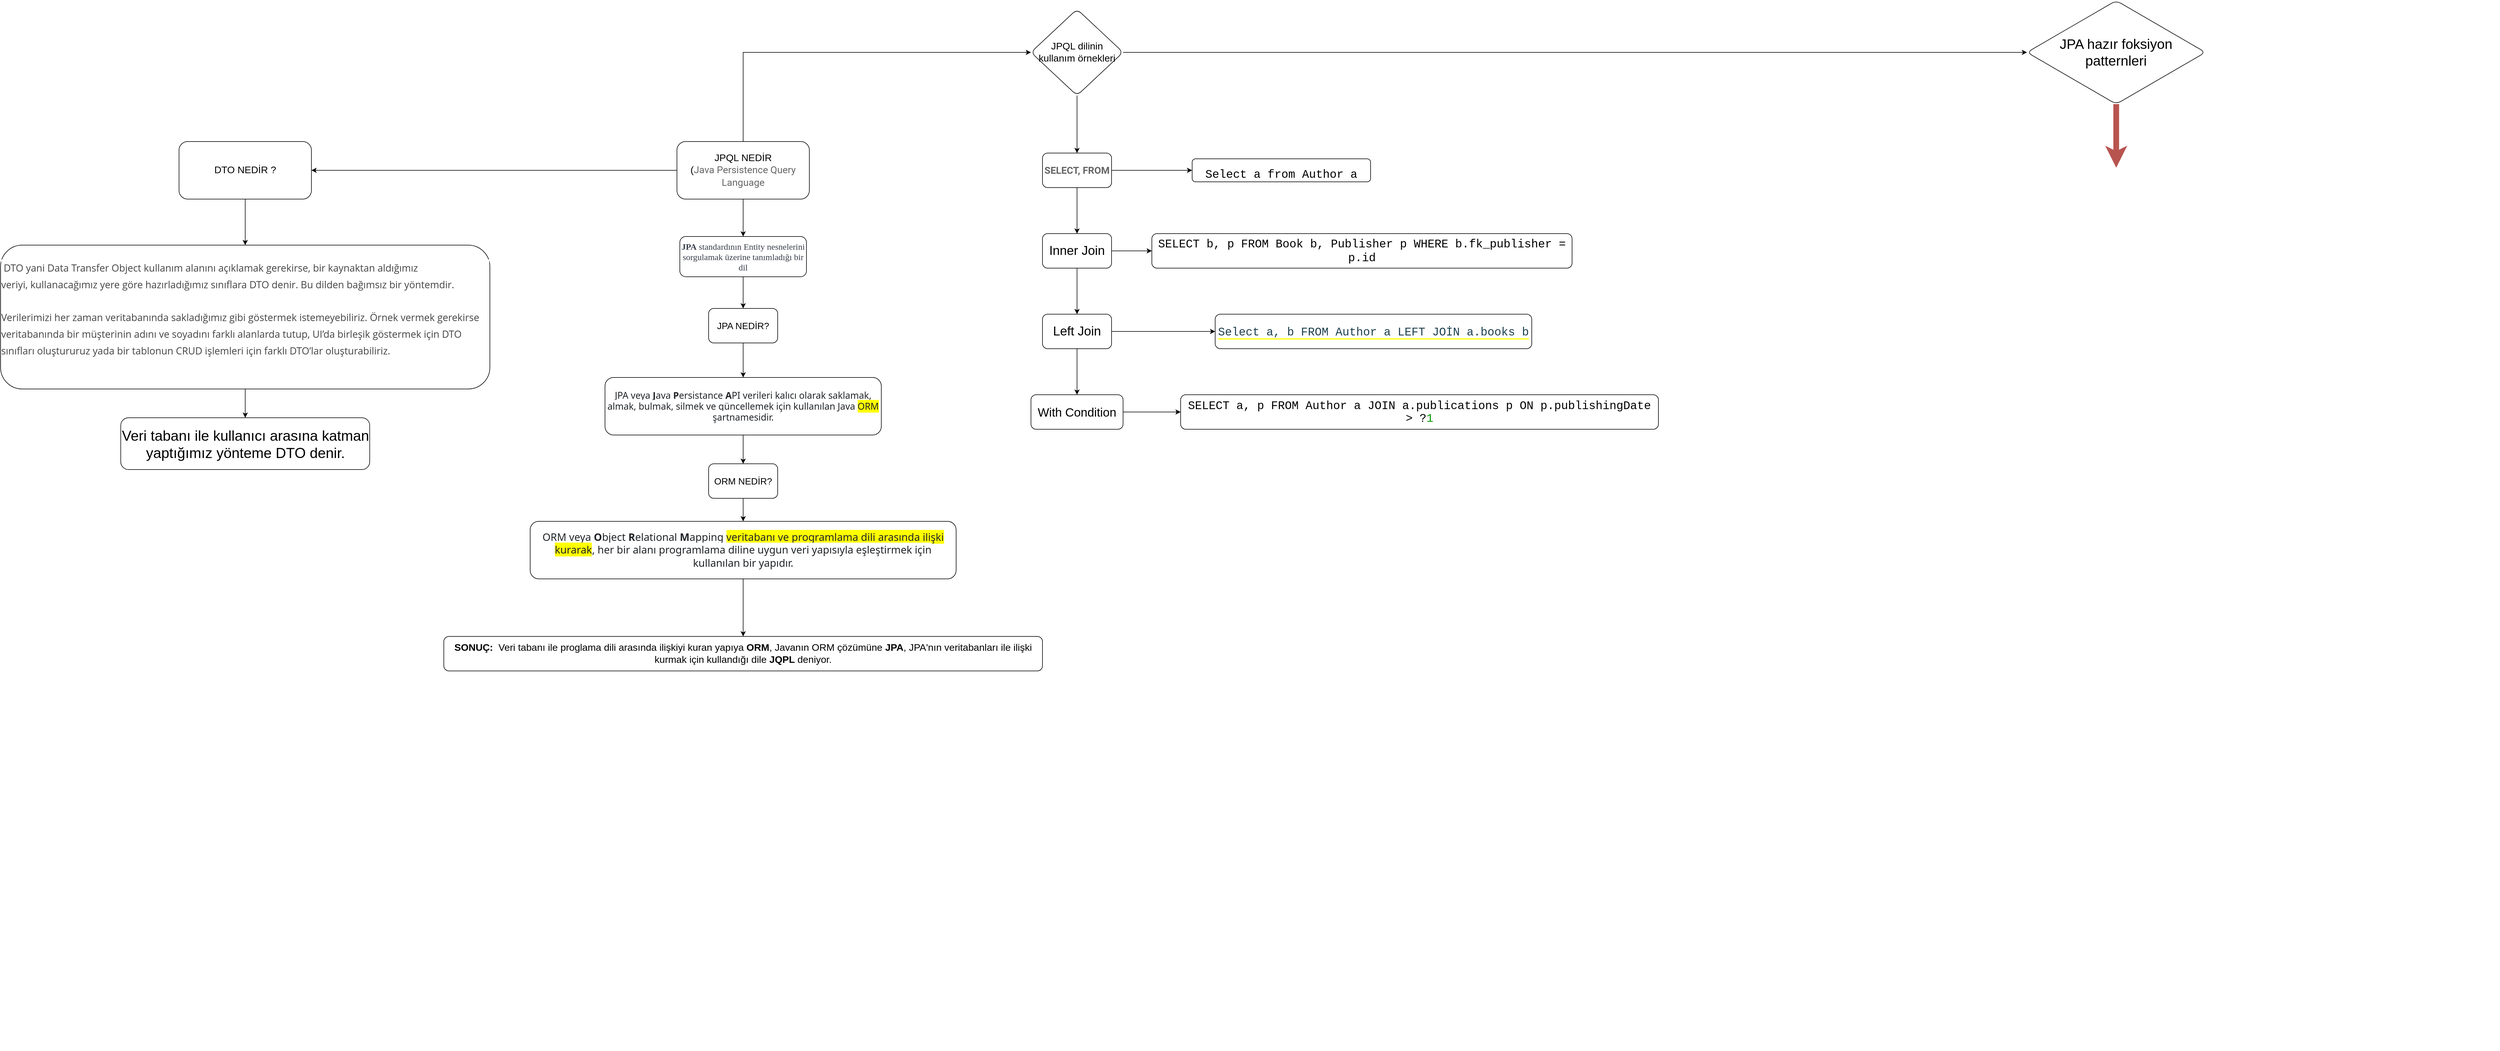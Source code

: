 <mxfile version="20.6.0" type="github"><diagram id="MoTfBnmZf9Ij9B0GCMqN" name="Sayfa -1"><mxGraphModel dx="3076" dy="762" grid="1" gridSize="10" guides="1" tooltips="1" connect="1" arrows="1" fold="1" page="1" pageScale="1" pageWidth="827" pageHeight="1169" math="0" shadow="0"><root><mxCell id="0"/><mxCell id="1" parent="0"/><mxCell id="BmFgDKZu10yIBnFL8P3j-3" value="" style="edgeStyle=orthogonalEdgeStyle;rounded=0;orthogonalLoop=1;jettySize=auto;html=1;" parent="1" source="BmFgDKZu10yIBnFL8P3j-1" target="BmFgDKZu10yIBnFL8P3j-2" edge="1"><mxGeometry relative="1" as="geometry"/></mxCell><mxCell id="BmFgDKZu10yIBnFL8P3j-17" value="" style="edgeStyle=orthogonalEdgeStyle;rounded=0;orthogonalLoop=1;jettySize=auto;html=1;fontSize=17;" parent="1" source="BmFgDKZu10yIBnFL8P3j-1" target="BmFgDKZu10yIBnFL8P3j-16" edge="1"><mxGeometry relative="1" as="geometry"><Array as="points"><mxPoint x="290" y="360"/></Array></mxGeometry></mxCell><mxCell id="BmFgDKZu10yIBnFL8P3j-25" value="" style="edgeStyle=orthogonalEdgeStyle;rounded=0;orthogonalLoop=1;jettySize=auto;html=1;fontSize=17;" parent="1" source="BmFgDKZu10yIBnFL8P3j-1" target="BmFgDKZu10yIBnFL8P3j-24" edge="1"><mxGeometry relative="1" as="geometry"/></mxCell><mxCell id="BmFgDKZu10yIBnFL8P3j-1" value="&lt;font style=&quot;font-size: 17px;&quot;&gt;JPQL NEDİR&lt;br&gt;(&lt;span style=&quot;color: rgb(102, 102, 102); font-family: Roboto, sans-serif; text-align: start; background-color: rgb(255, 255, 255);&quot;&gt;Java Persistence Query Language&lt;/span&gt;&lt;/font&gt;" style="rounded=1;whiteSpace=wrap;html=1;" parent="1" vertex="1"><mxGeometry x="175" y="515" width="230" height="100" as="geometry"/></mxCell><mxCell id="BmFgDKZu10yIBnFL8P3j-5" value="" style="edgeStyle=orthogonalEdgeStyle;rounded=0;orthogonalLoop=1;jettySize=auto;html=1;" parent="1" source="BmFgDKZu10yIBnFL8P3j-2" target="BmFgDKZu10yIBnFL8P3j-4" edge="1"><mxGeometry relative="1" as="geometry"/></mxCell><mxCell id="BmFgDKZu10yIBnFL8P3j-2" value="&lt;font style=&quot;font-size: 15px;&quot;&gt;&lt;span style=&quot;box-sizing: border-box; font-weight: 700; color: rgb(55, 61, 73); font-family: Georgia, Cambria, serif; text-align: start; background-color: rgb(255, 255, 255);&quot;&gt;JPA&lt;/span&gt;&lt;span style=&quot;color: rgb(55, 61, 73); font-family: Georgia, Cambria, serif; text-align: start; background-color: rgb(255, 255, 255);&quot;&gt;&amp;nbsp;standardının Entity nesnelerini sorgulamak üzerine tanımladığı bir dil&lt;/span&gt;&lt;/font&gt;" style="rounded=1;whiteSpace=wrap;html=1;" parent="1" vertex="1"><mxGeometry x="180" y="680" width="220" height="70" as="geometry"/></mxCell><mxCell id="BmFgDKZu10yIBnFL8P3j-7" value="" style="edgeStyle=orthogonalEdgeStyle;rounded=0;orthogonalLoop=1;jettySize=auto;html=1;" parent="1" source="BmFgDKZu10yIBnFL8P3j-4" target="BmFgDKZu10yIBnFL8P3j-6" edge="1"><mxGeometry relative="1" as="geometry"/></mxCell><mxCell id="BmFgDKZu10yIBnFL8P3j-4" value="&lt;font style=&quot;font-size: 16px;&quot;&gt;JPA NEDİR?&lt;/font&gt;" style="whiteSpace=wrap;html=1;rounded=1;" parent="1" vertex="1"><mxGeometry x="230" y="805" width="120" height="60" as="geometry"/></mxCell><mxCell id="BmFgDKZu10yIBnFL8P3j-9" value="" style="edgeStyle=orthogonalEdgeStyle;rounded=0;orthogonalLoop=1;jettySize=auto;html=1;" parent="1" source="BmFgDKZu10yIBnFL8P3j-6" target="BmFgDKZu10yIBnFL8P3j-8" edge="1"><mxGeometry relative="1" as="geometry"/></mxCell><mxCell id="BmFgDKZu10yIBnFL8P3j-6" value="&lt;font style=&quot;font-size: 16px;&quot;&gt;&lt;span style=&quot;color: rgb(33, 37, 41); font-family: system-ui, -apple-system, &amp;quot;Segoe UI&amp;quot;, Roboto, &amp;quot;Helvetica Neue&amp;quot;, &amp;quot;Noto Sans&amp;quot;, &amp;quot;Liberation Sans&amp;quot;, Arial, sans-serif, &amp;quot;Apple Color Emoji&amp;quot;, &amp;quot;Segoe UI Emoji&amp;quot;, &amp;quot;Segoe UI Symbol&amp;quot;, &amp;quot;Noto Color Emoji&amp;quot;; text-align: start; background-color: rgb(255, 255, 255);&quot;&gt;JPA veya&amp;nbsp;&lt;/span&gt;&lt;span style=&quot;box-sizing: border-box; font-weight: bolder; color: rgb(33, 37, 41); font-family: system-ui, -apple-system, &amp;quot;Segoe UI&amp;quot;, Roboto, &amp;quot;Helvetica Neue&amp;quot;, &amp;quot;Noto Sans&amp;quot;, &amp;quot;Liberation Sans&amp;quot;, Arial, sans-serif, &amp;quot;Apple Color Emoji&amp;quot;, &amp;quot;Segoe UI Emoji&amp;quot;, &amp;quot;Segoe UI Symbol&amp;quot;, &amp;quot;Noto Color Emoji&amp;quot;; text-align: start; background-color: rgb(255, 255, 255);&quot;&gt;J&lt;/span&gt;&lt;span style=&quot;color: rgb(33, 37, 41); font-family: system-ui, -apple-system, &amp;quot;Segoe UI&amp;quot;, Roboto, &amp;quot;Helvetica Neue&amp;quot;, &amp;quot;Noto Sans&amp;quot;, &amp;quot;Liberation Sans&amp;quot;, Arial, sans-serif, &amp;quot;Apple Color Emoji&amp;quot;, &amp;quot;Segoe UI Emoji&amp;quot;, &amp;quot;Segoe UI Symbol&amp;quot;, &amp;quot;Noto Color Emoji&amp;quot;; text-align: start; background-color: rgb(255, 255, 255);&quot;&gt;ava&amp;nbsp;&lt;/span&gt;&lt;span style=&quot;box-sizing: border-box; font-weight: bolder; color: rgb(33, 37, 41); font-family: system-ui, -apple-system, &amp;quot;Segoe UI&amp;quot;, Roboto, &amp;quot;Helvetica Neue&amp;quot;, &amp;quot;Noto Sans&amp;quot;, &amp;quot;Liberation Sans&amp;quot;, Arial, sans-serif, &amp;quot;Apple Color Emoji&amp;quot;, &amp;quot;Segoe UI Emoji&amp;quot;, &amp;quot;Segoe UI Symbol&amp;quot;, &amp;quot;Noto Color Emoji&amp;quot;; text-align: start; background-color: rgb(255, 255, 255);&quot;&gt;P&lt;/span&gt;&lt;span style=&quot;color: rgb(33, 37, 41); font-family: system-ui, -apple-system, &amp;quot;Segoe UI&amp;quot;, Roboto, &amp;quot;Helvetica Neue&amp;quot;, &amp;quot;Noto Sans&amp;quot;, &amp;quot;Liberation Sans&amp;quot;, Arial, sans-serif, &amp;quot;Apple Color Emoji&amp;quot;, &amp;quot;Segoe UI Emoji&amp;quot;, &amp;quot;Segoe UI Symbol&amp;quot;, &amp;quot;Noto Color Emoji&amp;quot;; text-align: start; background-color: rgb(255, 255, 255);&quot;&gt;ersistance&amp;nbsp;&lt;/span&gt;&lt;span style=&quot;box-sizing: border-box; font-weight: bolder; color: rgb(33, 37, 41); font-family: system-ui, -apple-system, &amp;quot;Segoe UI&amp;quot;, Roboto, &amp;quot;Helvetica Neue&amp;quot;, &amp;quot;Noto Sans&amp;quot;, &amp;quot;Liberation Sans&amp;quot;, Arial, sans-serif, &amp;quot;Apple Color Emoji&amp;quot;, &amp;quot;Segoe UI Emoji&amp;quot;, &amp;quot;Segoe UI Symbol&amp;quot;, &amp;quot;Noto Color Emoji&amp;quot;; text-align: start; background-color: rgb(255, 255, 255);&quot;&gt;A&lt;/span&gt;&lt;span style=&quot;color: rgb(33, 37, 41); font-family: system-ui, -apple-system, &amp;quot;Segoe UI&amp;quot;, Roboto, &amp;quot;Helvetica Neue&amp;quot;, &amp;quot;Noto Sans&amp;quot;, &amp;quot;Liberation Sans&amp;quot;, Arial, sans-serif, &amp;quot;Apple Color Emoji&amp;quot;, &amp;quot;Segoe UI Emoji&amp;quot;, &amp;quot;Segoe UI Symbol&amp;quot;, &amp;quot;Noto Color Emoji&amp;quot;; text-align: start; background-color: rgb(255, 255, 255);&quot;&gt;PI verileri kalıcı olarak saklamak, almak, bulmak, silmek ve güncellemek için kullanılan Java &lt;/span&gt;&lt;span style=&quot;color: rgb(33, 37, 41); font-family: system-ui, -apple-system, &amp;quot;Segoe UI&amp;quot;, Roboto, &amp;quot;Helvetica Neue&amp;quot;, &amp;quot;Noto Sans&amp;quot;, &amp;quot;Liberation Sans&amp;quot;, Arial, sans-serif, &amp;quot;Apple Color Emoji&amp;quot;, &amp;quot;Segoe UI Emoji&amp;quot;, &amp;quot;Segoe UI Symbol&amp;quot;, &amp;quot;Noto Color Emoji&amp;quot;; text-align: start; background-color: rgb(255, 255, 0);&quot;&gt;ORM &lt;/span&gt;&lt;span style=&quot;color: rgb(33, 37, 41); font-family: system-ui, -apple-system, &amp;quot;Segoe UI&amp;quot;, Roboto, &amp;quot;Helvetica Neue&amp;quot;, &amp;quot;Noto Sans&amp;quot;, &amp;quot;Liberation Sans&amp;quot;, Arial, sans-serif, &amp;quot;Apple Color Emoji&amp;quot;, &amp;quot;Segoe UI Emoji&amp;quot;, &amp;quot;Segoe UI Symbol&amp;quot;, &amp;quot;Noto Color Emoji&amp;quot;; text-align: start; background-color: rgb(255, 255, 255);&quot;&gt;şartnamesidir.&lt;/span&gt;&lt;/font&gt;" style="whiteSpace=wrap;html=1;rounded=1;" parent="1" vertex="1"><mxGeometry x="50" y="925" width="480" height="100" as="geometry"/></mxCell><mxCell id="BmFgDKZu10yIBnFL8P3j-11" value="" style="edgeStyle=orthogonalEdgeStyle;rounded=0;orthogonalLoop=1;jettySize=auto;html=1;fontSize=16;" parent="1" source="BmFgDKZu10yIBnFL8P3j-8" target="BmFgDKZu10yIBnFL8P3j-10" edge="1"><mxGeometry relative="1" as="geometry"/></mxCell><mxCell id="BmFgDKZu10yIBnFL8P3j-8" value="&lt;font style=&quot;font-size: 16px;&quot;&gt;ORM NEDİR?&lt;/font&gt;" style="whiteSpace=wrap;html=1;rounded=1;" parent="1" vertex="1"><mxGeometry x="230" y="1075" width="120" height="60" as="geometry"/></mxCell><mxCell id="BmFgDKZu10yIBnFL8P3j-13" value="" style="edgeStyle=orthogonalEdgeStyle;rounded=0;orthogonalLoop=1;jettySize=auto;html=1;fontSize=18;" parent="1" source="BmFgDKZu10yIBnFL8P3j-10" target="BmFgDKZu10yIBnFL8P3j-12" edge="1"><mxGeometry relative="1" as="geometry"/></mxCell><mxCell id="BmFgDKZu10yIBnFL8P3j-10" value="&lt;font style=&quot;font-size: 18px;&quot;&gt;&lt;span style=&quot;color: rgb(33, 37, 41); font-family: system-ui, -apple-system, &amp;quot;Segoe UI&amp;quot;, Roboto, &amp;quot;Helvetica Neue&amp;quot;, &amp;quot;Noto Sans&amp;quot;, &amp;quot;Liberation Sans&amp;quot;, Arial, sans-serif, &amp;quot;Apple Color Emoji&amp;quot;, &amp;quot;Segoe UI Emoji&amp;quot;, &amp;quot;Segoe UI Symbol&amp;quot;, &amp;quot;Noto Color Emoji&amp;quot;; text-align: start; background-color: rgb(255, 255, 255);&quot;&gt;ORM veya&amp;nbsp;&lt;/span&gt;&lt;span style=&quot;box-sizing: border-box; font-weight: bolder; color: rgb(33, 37, 41); font-family: system-ui, -apple-system, &amp;quot;Segoe UI&amp;quot;, Roboto, &amp;quot;Helvetica Neue&amp;quot;, &amp;quot;Noto Sans&amp;quot;, &amp;quot;Liberation Sans&amp;quot;, Arial, sans-serif, &amp;quot;Apple Color Emoji&amp;quot;, &amp;quot;Segoe UI Emoji&amp;quot;, &amp;quot;Segoe UI Symbol&amp;quot;, &amp;quot;Noto Color Emoji&amp;quot;; text-align: start; background-color: rgb(255, 255, 255);&quot;&gt;O&lt;/span&gt;&lt;span style=&quot;color: rgb(33, 37, 41); font-family: system-ui, -apple-system, &amp;quot;Segoe UI&amp;quot;, Roboto, &amp;quot;Helvetica Neue&amp;quot;, &amp;quot;Noto Sans&amp;quot;, &amp;quot;Liberation Sans&amp;quot;, Arial, sans-serif, &amp;quot;Apple Color Emoji&amp;quot;, &amp;quot;Segoe UI Emoji&amp;quot;, &amp;quot;Segoe UI Symbol&amp;quot;, &amp;quot;Noto Color Emoji&amp;quot;; text-align: start; background-color: rgb(255, 255, 255);&quot;&gt;bject&amp;nbsp;&lt;/span&gt;&lt;span style=&quot;box-sizing: border-box; font-weight: bolder; color: rgb(33, 37, 41); font-family: system-ui, -apple-system, &amp;quot;Segoe UI&amp;quot;, Roboto, &amp;quot;Helvetica Neue&amp;quot;, &amp;quot;Noto Sans&amp;quot;, &amp;quot;Liberation Sans&amp;quot;, Arial, sans-serif, &amp;quot;Apple Color Emoji&amp;quot;, &amp;quot;Segoe UI Emoji&amp;quot;, &amp;quot;Segoe UI Symbol&amp;quot;, &amp;quot;Noto Color Emoji&amp;quot;; text-align: start; background-color: rgb(255, 255, 255);&quot;&gt;R&lt;/span&gt;&lt;span style=&quot;color: rgb(33, 37, 41); font-family: system-ui, -apple-system, &amp;quot;Segoe UI&amp;quot;, Roboto, &amp;quot;Helvetica Neue&amp;quot;, &amp;quot;Noto Sans&amp;quot;, &amp;quot;Liberation Sans&amp;quot;, Arial, sans-serif, &amp;quot;Apple Color Emoji&amp;quot;, &amp;quot;Segoe UI Emoji&amp;quot;, &amp;quot;Segoe UI Symbol&amp;quot;, &amp;quot;Noto Color Emoji&amp;quot;; text-align: start; background-color: rgb(255, 255, 255);&quot;&gt;elational&amp;nbsp;&lt;/span&gt;&lt;span style=&quot;box-sizing: border-box; font-weight: bolder; color: rgb(33, 37, 41); font-family: system-ui, -apple-system, &amp;quot;Segoe UI&amp;quot;, Roboto, &amp;quot;Helvetica Neue&amp;quot;, &amp;quot;Noto Sans&amp;quot;, &amp;quot;Liberation Sans&amp;quot;, Arial, sans-serif, &amp;quot;Apple Color Emoji&amp;quot;, &amp;quot;Segoe UI Emoji&amp;quot;, &amp;quot;Segoe UI Symbol&amp;quot;, &amp;quot;Noto Color Emoji&amp;quot;; text-align: start; background-color: rgb(255, 255, 255);&quot;&gt;M&lt;/span&gt;&lt;span style=&quot;color: rgb(33, 37, 41); font-family: system-ui, -apple-system, &amp;quot;Segoe UI&amp;quot;, Roboto, &amp;quot;Helvetica Neue&amp;quot;, &amp;quot;Noto Sans&amp;quot;, &amp;quot;Liberation Sans&amp;quot;, Arial, sans-serif, &amp;quot;Apple Color Emoji&amp;quot;, &amp;quot;Segoe UI Emoji&amp;quot;, &amp;quot;Segoe UI Symbol&amp;quot;, &amp;quot;Noto Color Emoji&amp;quot;; text-align: start; background-color: rgb(255, 255, 255);&quot;&gt;apping &lt;/span&gt;&lt;span style=&quot;color: rgb(33, 37, 41); font-family: system-ui, -apple-system, &amp;quot;Segoe UI&amp;quot;, Roboto, &amp;quot;Helvetica Neue&amp;quot;, &amp;quot;Noto Sans&amp;quot;, &amp;quot;Liberation Sans&amp;quot;, Arial, sans-serif, &amp;quot;Apple Color Emoji&amp;quot;, &amp;quot;Segoe UI Emoji&amp;quot;, &amp;quot;Segoe UI Symbol&amp;quot;, &amp;quot;Noto Color Emoji&amp;quot;; text-align: start; background-color: rgb(255, 255, 0);&quot;&gt;veritabanı ve programlama dili arasında ilişki kurarak&lt;/span&gt;&lt;span style=&quot;color: rgb(33, 37, 41); font-family: system-ui, -apple-system, &amp;quot;Segoe UI&amp;quot;, Roboto, &amp;quot;Helvetica Neue&amp;quot;, &amp;quot;Noto Sans&amp;quot;, &amp;quot;Liberation Sans&amp;quot;, Arial, sans-serif, &amp;quot;Apple Color Emoji&amp;quot;, &amp;quot;Segoe UI Emoji&amp;quot;, &amp;quot;Segoe UI Symbol&amp;quot;, &amp;quot;Noto Color Emoji&amp;quot;; text-align: start; background-color: rgb(255, 255, 255);&quot;&gt;, her bir alanı programlama diline uygun veri yapısıyla eşleştirmek için kullanılan bir yapıdır.&lt;/span&gt;&lt;/font&gt;" style="whiteSpace=wrap;html=1;rounded=1;" parent="1" vertex="1"><mxGeometry x="-80" y="1175" width="740" height="100" as="geometry"/></mxCell><mxCell id="BmFgDKZu10yIBnFL8P3j-12" value="&lt;font style=&quot;font-size: 17px;&quot;&gt;&lt;b&gt;SONUÇ:&amp;nbsp; &lt;/b&gt;Veri tabanı ile proglama dili arasında ilişkiyi kuran yapıya &lt;b&gt;ORM&lt;/b&gt;, Javanın ORM çözümüne &lt;b&gt;JPA&lt;/b&gt;, JPA'nın veritabanları ile ilişki kurmak için kullandığı dile &lt;b&gt;JQPL &lt;/b&gt;deniyor.&lt;/font&gt;" style="whiteSpace=wrap;html=1;rounded=1;" parent="1" vertex="1"><mxGeometry x="-230" y="1375" width="1040" height="60" as="geometry"/></mxCell><mxCell id="BmFgDKZu10yIBnFL8P3j-19" value="" style="edgeStyle=orthogonalEdgeStyle;rounded=0;orthogonalLoop=1;jettySize=auto;html=1;fontSize=17;" parent="1" source="BmFgDKZu10yIBnFL8P3j-16" target="BmFgDKZu10yIBnFL8P3j-18" edge="1"><mxGeometry relative="1" as="geometry"/></mxCell><mxCell id="Ut6Qgp-Mbqh65ir8Bbrm-2" value="" style="edgeStyle=orthogonalEdgeStyle;rounded=0;orthogonalLoop=1;jettySize=auto;html=1;" parent="1" source="BmFgDKZu10yIBnFL8P3j-16" target="Ut6Qgp-Mbqh65ir8Bbrm-1" edge="1"><mxGeometry relative="1" as="geometry"/></mxCell><mxCell id="BmFgDKZu10yIBnFL8P3j-16" value="&lt;font style=&quot;font-size: 17px;&quot;&gt;JPQL dilinin kullanım örnekleri&lt;/font&gt;" style="rhombus;whiteSpace=wrap;html=1;rounded=1;" parent="1" vertex="1"><mxGeometry x="790" y="285" width="160" height="150" as="geometry"/></mxCell><mxCell id="BmFgDKZu10yIBnFL8P3j-21" value="" style="edgeStyle=orthogonalEdgeStyle;rounded=0;orthogonalLoop=1;jettySize=auto;html=1;fontSize=17;" parent="1" source="BmFgDKZu10yIBnFL8P3j-18" target="BmFgDKZu10yIBnFL8P3j-20" edge="1"><mxGeometry relative="1" as="geometry"/></mxCell><mxCell id="BmFgDKZu10yIBnFL8P3j-23" value="" style="edgeStyle=orthogonalEdgeStyle;rounded=0;orthogonalLoop=1;jettySize=auto;html=1;fontSize=17;" parent="1" source="BmFgDKZu10yIBnFL8P3j-18" target="BmFgDKZu10yIBnFL8P3j-22" edge="1"><mxGeometry relative="1" as="geometry"/></mxCell><mxCell id="BmFgDKZu10yIBnFL8P3j-18" value="&lt;strong style=&quot;box-sizing: border-box; margin: 0px; padding: 0px; color: rgb(102, 102, 102); font-family: Roboto, sans-serif; font-size: 17px; text-align: start; background-color: rgb(255, 255, 255);&quot;&gt;SELECT, FROM&lt;/strong&gt;" style="whiteSpace=wrap;html=1;rounded=1;" parent="1" vertex="1"><mxGeometry x="810" y="535" width="120" height="60" as="geometry"/></mxCell><mxCell id="BmFgDKZu10yIBnFL8P3j-31" value="" style="edgeStyle=orthogonalEdgeStyle;rounded=0;orthogonalLoop=1;jettySize=auto;html=1;fontSize=22;" parent="1" source="BmFgDKZu10yIBnFL8P3j-20" target="BmFgDKZu10yIBnFL8P3j-30" edge="1"><mxGeometry relative="1" as="geometry"/></mxCell><mxCell id="BmFgDKZu10yIBnFL8P3j-33" value="" style="edgeStyle=orthogonalEdgeStyle;rounded=0;orthogonalLoop=1;jettySize=auto;html=1;fontSize=22;" parent="1" source="BmFgDKZu10yIBnFL8P3j-20" target="BmFgDKZu10yIBnFL8P3j-32" edge="1"><mxGeometry relative="1" as="geometry"/></mxCell><mxCell id="BmFgDKZu10yIBnFL8P3j-20" value="&lt;font style=&quot;font-size: 22px;&quot;&gt;Inner Join&lt;/font&gt;" style="whiteSpace=wrap;html=1;rounded=1;" parent="1" vertex="1"><mxGeometry x="810" y="675" width="120" height="60" as="geometry"/></mxCell><mxCell id="BmFgDKZu10yIBnFL8P3j-22" value="&lt;br&gt;&lt;div style=&quot;text-align: left;&quot;&gt;&lt;font face=&quot;Monaco, consolas, bitstream vera sans mono, courier new, Courier, monospace&quot;&gt;&lt;span style=&quot;font-size: 20px; background-color: rgb(255, 255, 255);&quot;&gt;Select a from Author a&lt;/span&gt;&lt;/font&gt;&lt;/div&gt;" style="whiteSpace=wrap;html=1;rounded=1;" parent="1" vertex="1"><mxGeometry x="1070" y="545" width="310" height="40" as="geometry"/></mxCell><mxCell id="BmFgDKZu10yIBnFL8P3j-27" value="" style="edgeStyle=orthogonalEdgeStyle;rounded=0;orthogonalLoop=1;jettySize=auto;html=1;fontSize=17;" parent="1" source="BmFgDKZu10yIBnFL8P3j-24" target="BmFgDKZu10yIBnFL8P3j-26" edge="1"><mxGeometry relative="1" as="geometry"/></mxCell><mxCell id="BmFgDKZu10yIBnFL8P3j-24" value="&lt;span style=&quot;font-size: 17px;&quot;&gt;DTO NEDİR ?&lt;/span&gt;" style="rounded=1;whiteSpace=wrap;html=1;" parent="1" vertex="1"><mxGeometry x="-690" y="515" width="230" height="100" as="geometry"/></mxCell><mxCell id="BmFgDKZu10yIBnFL8P3j-29" value="" style="edgeStyle=orthogonalEdgeStyle;rounded=0;orthogonalLoop=1;jettySize=auto;html=1;fontSize=17;" parent="1" source="BmFgDKZu10yIBnFL8P3j-26" target="BmFgDKZu10yIBnFL8P3j-28" edge="1"><mxGeometry relative="1" as="geometry"/></mxCell><mxCell id="BmFgDKZu10yIBnFL8P3j-26" value="&lt;p style=&quot;margin: 0px 0px 1.714rem; padding: 0px; border: 0px; vertical-align: baseline; line-height: 1.714; color: rgb(68, 68, 68); font-family: &amp;quot;Open Sans&amp;quot;, Helvetica, Arial, sans-serif; text-align: start; background-color: rgb(255, 255, 255); font-size: 17px;&quot;&gt;&lt;font style=&quot;font-size: 17px;&quot;&gt;&amp;nbsp;DTO yani Data Transfer Object kullanım alanını açıklamak gerekirse, bir kaynaktan aldığımız veriyi,&amp;nbsp;&lt;/font&gt;kullanacağımız yere göre hazırladığımız sınıflara DTO denir. Bu dilden bağımsız bir yöntemdir.&lt;/p&gt;&lt;font style=&quot;font-size: 17px;&quot;&gt;&lt;span style=&quot;margin: 0px; padding: 0px; border: 0px; vertical-align: baseline; color: rgb(68, 68, 68); font-family: &amp;quot;Open Sans&amp;quot;, Helvetica, Arial, sans-serif; text-align: start; background-color: rgb(255, 255, 255);&quot; id=&quot;more-654&quot;&gt;&lt;/span&gt;&lt;span style=&quot;color: rgb(68, 68, 68); font-family: &amp;quot;Open Sans&amp;quot;, Helvetica, Arial, sans-serif; text-align: start; background-color: rgb(255, 255, 255);&quot;&gt;&lt;/span&gt;&lt;/font&gt;&lt;p style=&quot;margin: 0px 0px 1.714rem; padding: 0px; border: 0px; vertical-align: baseline; line-height: 1.714; color: rgb(68, 68, 68); font-family: &amp;quot;Open Sans&amp;quot;, Helvetica, Arial, sans-serif; text-align: start; background-color: rgb(255, 255, 255); font-size: 17px;&quot;&gt;&lt;font style=&quot;font-size: 17px;&quot;&gt;Verilerimizi her zaman veritabanında sakladığımız gibi göstermek istemeyebiliriz. Örnek vermek gerekirse veritabanında bir müşterinin adını ve soyadını farklı alanlarda tutup, UI’da birleşik göstermek için DTO sınıfları oluştururuz yada bir tablonun CRUD işlemleri için farklı DTO’lar oluşturabiliriz.&lt;/font&gt;&lt;/p&gt;" style="rounded=1;whiteSpace=wrap;html=1;" parent="1" vertex="1"><mxGeometry x="-1000" y="695" width="850" height="250" as="geometry"/></mxCell><mxCell id="BmFgDKZu10yIBnFL8P3j-28" value="&lt;font style=&quot;font-size: 25px;&quot;&gt;Veri tabanı ile kullanıcı arasına katman yaptığımız yönteme DTO denir.&lt;/font&gt;" style="whiteSpace=wrap;html=1;rounded=1;" parent="1" vertex="1"><mxGeometry x="-791.25" y="995" width="432.5" height="90" as="geometry"/></mxCell><mxCell id="BmFgDKZu10yIBnFL8P3j-30" value="&lt;span style=&quot;font-family: Monaco, consolas, &amp;quot;bitstream vera sans mono&amp;quot;, &amp;quot;courier new&amp;quot;, Courier, monospace; font-size: 20px; text-align: left; background-color: rgb(255, 255, 255);&quot;&gt;SELECT b, p FROM Book b, Publisher p WHERE b.fk_publisher = p.id&lt;/span&gt;" style="whiteSpace=wrap;html=1;rounded=1;" parent="1" vertex="1"><mxGeometry x="1000" y="675" width="730" height="60" as="geometry"/></mxCell><mxCell id="BmFgDKZu10yIBnFL8P3j-37" style="edgeStyle=orthogonalEdgeStyle;rounded=0;orthogonalLoop=1;jettySize=auto;html=1;fontSize=22;" parent="1" source="BmFgDKZu10yIBnFL8P3j-32" target="BmFgDKZu10yIBnFL8P3j-36" edge="1"><mxGeometry relative="1" as="geometry"/></mxCell><mxCell id="BmFgDKZu10yIBnFL8P3j-43" value="" style="edgeStyle=orthogonalEdgeStyle;rounded=0;orthogonalLoop=1;jettySize=auto;html=1;fontSize=22;" parent="1" source="BmFgDKZu10yIBnFL8P3j-32" target="BmFgDKZu10yIBnFL8P3j-42" edge="1"><mxGeometry relative="1" as="geometry"/></mxCell><mxCell id="BmFgDKZu10yIBnFL8P3j-32" value="&lt;font style=&quot;font-size: 22px;&quot;&gt;Left Join&lt;/font&gt;" style="whiteSpace=wrap;html=1;rounded=1;" parent="1" vertex="1"><mxGeometry x="810" y="815" width="120" height="60" as="geometry"/></mxCell><mxCell id="BmFgDKZu10yIBnFL8P3j-36" value="&lt;span style=&quot;background-color: rgb(255, 255, 255);&quot;&gt;&lt;span style=&quot;color: rgb(30, 64, 78); font-family: Monaco, consolas, &amp;quot;bitstream vera sans mono&amp;quot;, &amp;quot;courier new&amp;quot;, Courier, monospace; font-size: 20px; font-style: normal; font-variant-ligatures: normal; font-variant-caps: normal; font-weight: 400; letter-spacing: normal; orphans: 2; text-align: start; text-indent: 0px; text-transform: none; widows: 2; word-spacing: 0px; -webkit-text-stroke-width: 0px; text-decoration-thickness: initial; text-decoration-style: initial; text-decoration-color: initial; float: none; display: inline !important;&quot;&gt;Select a, b FROM Author a LEFT JOİN a.books b&lt;/span&gt;&lt;br&gt;&lt;/span&gt;" style="whiteSpace=wrap;html=1;rounded=1;labelBackgroundColor=#FFFF00;fontSize=22;" parent="1" vertex="1"><mxGeometry x="1110" y="815" width="550" height="60" as="geometry"/></mxCell><mxCell id="BmFgDKZu10yIBnFL8P3j-45" value="" style="edgeStyle=orthogonalEdgeStyle;rounded=0;orthogonalLoop=1;jettySize=auto;html=1;fontSize=21;" parent="1" source="BmFgDKZu10yIBnFL8P3j-42" target="BmFgDKZu10yIBnFL8P3j-44" edge="1"><mxGeometry relative="1" as="geometry"/></mxCell><mxCell id="BmFgDKZu10yIBnFL8P3j-42" value="&lt;font style=&quot;font-size: 21px;&quot;&gt;With Condition&lt;/font&gt;" style="whiteSpace=wrap;html=1;rounded=1;" parent="1" vertex="1"><mxGeometry x="790" y="955" width="160" height="60" as="geometry"/></mxCell><mxCell id="BmFgDKZu10yIBnFL8P3j-44" value="&lt;code style=&quot;font-size: 20px; text-align: left; box-sizing: content-box !important; padding: 0px !important; margin: 0px !important; background: 0px 0px !important; border: 0px !important; border-radius: 0px !important; font-family: Monaco, consolas, &amp;quot;bitstream vera sans mono&amp;quot;, &amp;quot;courier new&amp;quot;, Courier, monospace !important; inset: auto !important; float: none !important; height: auto !important; line-height: 1.1em !important; outline: 0px !important; overflow: visible !important; position: static !important; vertical-align: baseline !important; width: auto !important; direction: ltr !important; box-shadow: none !important; display: inline !important;&quot; class=&quot;java plain&quot;&gt;SELECT a, p FROM Author a JOIN a.publications p ON p.publishingDate &amp;gt; ?&lt;/code&gt;&lt;code style=&quot;font-size: 20px; text-align: left; box-sizing: content-box !important; padding: 0px !important; margin: 0px !important; background: 0px 0px !important; border: 0px !important; border-radius: 0px !important; font-family: Monaco, consolas, &amp;quot;bitstream vera sans mono&amp;quot;, &amp;quot;courier new&amp;quot;, Courier, monospace !important; inset: auto !important; float: none !important; height: auto !important; line-height: 1.1em !important; outline: 0px !important; overflow: visible !important; position: static !important; vertical-align: baseline !important; width: auto !important; direction: ltr !important; box-shadow: none !important; display: inline !important; color: rgb(0, 153, 0) !important;&quot; class=&quot;java value&quot;&gt;1&lt;/code&gt;" style="whiteSpace=wrap;html=1;rounded=1;" parent="1" vertex="1"><mxGeometry x="1050" y="955" width="830" height="60" as="geometry"/></mxCell><mxCell id="Ut6Qgp-Mbqh65ir8Bbrm-1" value="&lt;font style=&quot;font-size: 24px;&quot;&gt;JPA hazır foksiyon patternleri&lt;/font&gt;" style="rhombus;whiteSpace=wrap;html=1;rounded=1;" parent="1" vertex="1"><mxGeometry x="2520.3" y="270" width="310" height="180" as="geometry"/></mxCell><mxCell id="Ut6Qgp-Mbqh65ir8Bbrm-3" value="" style="shape=image;verticalLabelPosition=bottom;labelBackgroundColor=default;verticalAlign=top;aspect=fixed;imageAspect=0;image=https://1.bp.blogspot.com/-a_VtNNFbyko/W9u9qXav-NI/AAAAAAAAEj4/N2NsWEiQB2w01U7J87kZ2U5P9zMYN6nDQCLcBGAs/s1600/spring-data-jpa-keywords1.PNG;" parent="1" vertex="1"><mxGeometry x="2010" y="560.5" width="1330.6" height="739.5" as="geometry"/></mxCell><mxCell id="Ut6Qgp-Mbqh65ir8Bbrm-4" value="" style="endArrow=classic;html=1;rounded=0;fontSize=24;exitX=0.5;exitY=1;exitDx=0;exitDy=0;entryX=0.5;entryY=0;entryDx=0;entryDy=0;fillColor=#f8cecc;strokeColor=#b85450;jumpSize=37;jumpStyle=line;strokeWidth=10;" parent="1" source="Ut6Qgp-Mbqh65ir8Bbrm-1" target="Ut6Qgp-Mbqh65ir8Bbrm-3" edge="1"><mxGeometry width="50" height="50" relative="1" as="geometry"><mxPoint x="1730" y="780" as="sourcePoint"/><mxPoint x="1780" y="730" as="targetPoint"/></mxGeometry></mxCell><mxCell id="Ut6Qgp-Mbqh65ir8Bbrm-5" value="" style="shape=image;verticalLabelPosition=bottom;labelBackgroundColor=default;verticalAlign=top;aspect=fixed;imageAspect=0;image=https://1.bp.blogspot.com/-EaOqSQc2WZ8/W9u9s6uPsEI/AAAAAAAAEj8/ZB3hKZjFc5cj3oaj3IzxlI7PzhF12VBxQCLcBGAs/s1600/spring-data-jpa-keywords2.PNG;" parent="1" vertex="1"><mxGeometry x="2010" y="1290" width="1327.46" height="804.13" as="geometry"/></mxCell></root></mxGraphModel></diagram></mxfile>